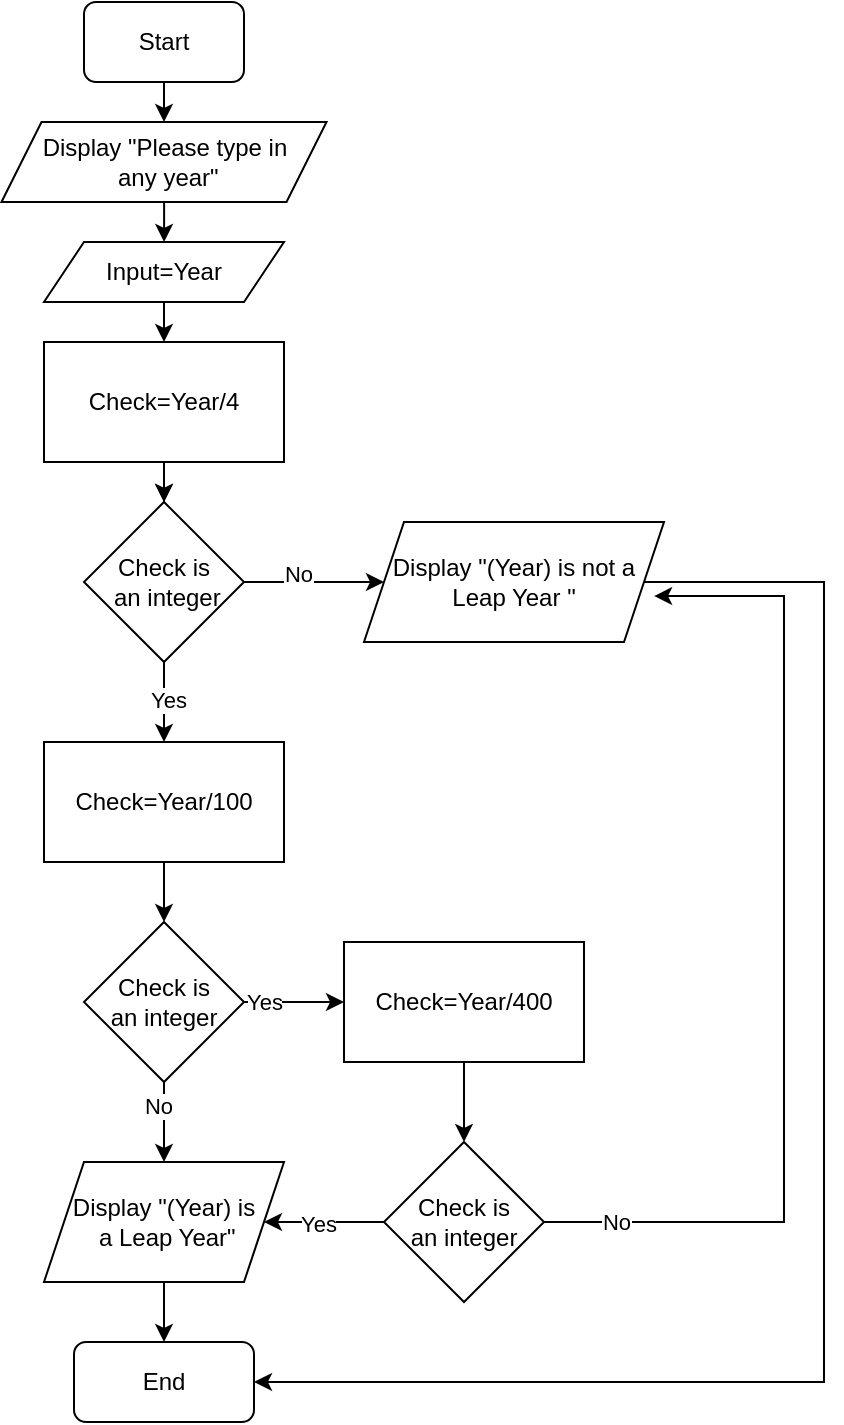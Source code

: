 <mxfile>
    <diagram name="Page-1" id="l7doFSjluoBITXq5NCZk">
        <mxGraphModel dx="1136" dy="607" grid="1" gridSize="10" guides="1" tooltips="1" connect="1" arrows="1" fold="1" page="1" pageScale="1" pageWidth="850" pageHeight="1100" math="0" shadow="0">
            <root>
                <mxCell id="0"/>
                <mxCell id="1" parent="0"/>
                <mxCell id="KWl9GHHW3rDw3gCbi46W-5" value="" style="edgeStyle=orthogonalEdgeStyle;rounded=0;orthogonalLoop=1;jettySize=auto;html=1;" parent="1" source="KWl9GHHW3rDw3gCbi46W-1" target="KWl9GHHW3rDw3gCbi46W-4" edge="1">
                    <mxGeometry relative="1" as="geometry"/>
                </mxCell>
                <mxCell id="KWl9GHHW3rDw3gCbi46W-1" value="Start" style="rounded=1;whiteSpace=wrap;html=1;" parent="1" vertex="1">
                    <mxGeometry x="50" y="20" width="80" height="40" as="geometry"/>
                </mxCell>
                <mxCell id="KWl9GHHW3rDw3gCbi46W-9" value="" style="edgeStyle=orthogonalEdgeStyle;rounded=0;orthogonalLoop=1;jettySize=auto;html=1;entryX=0.5;entryY=0;entryDx=0;entryDy=0;" parent="1" source="KWl9GHHW3rDw3gCbi46W-4" target="2" edge="1">
                    <mxGeometry relative="1" as="geometry"/>
                </mxCell>
                <mxCell id="KWl9GHHW3rDw3gCbi46W-4" value="&lt;div&gt;Display &quot;Please type in&lt;/div&gt;&lt;div&gt;&amp;nbsp;any year&quot;&lt;/div&gt;" style="shape=parallelogram;perimeter=parallelogramPerimeter;whiteSpace=wrap;html=1;fixedSize=1;" parent="1" vertex="1">
                    <mxGeometry x="8.75" y="80" width="162.5" height="40" as="geometry"/>
                </mxCell>
                <mxCell id="KWl9GHHW3rDw3gCbi46W-11" value="" style="edgeStyle=orthogonalEdgeStyle;rounded=0;orthogonalLoop=1;jettySize=auto;html=1;" parent="1" source="KWl9GHHW3rDw3gCbi46W-8" target="KWl9GHHW3rDw3gCbi46W-10" edge="1">
                    <mxGeometry relative="1" as="geometry"/>
                </mxCell>
                <mxCell id="5" value="" style="edgeStyle=none;html=1;" edge="1" parent="1" source="KWl9GHHW3rDw3gCbi46W-8" target="KWl9GHHW3rDw3gCbi46W-10">
                    <mxGeometry relative="1" as="geometry"/>
                </mxCell>
                <mxCell id="KWl9GHHW3rDw3gCbi46W-8" value="Check=Year/4" style="whiteSpace=wrap;html=1;" parent="1" vertex="1">
                    <mxGeometry x="30" y="190" width="120" height="60" as="geometry"/>
                </mxCell>
                <mxCell id="KWl9GHHW3rDw3gCbi46W-13" value="" style="edgeStyle=orthogonalEdgeStyle;rounded=0;orthogonalLoop=1;jettySize=auto;html=1;" parent="1" source="KWl9GHHW3rDw3gCbi46W-10" target="KWl9GHHW3rDw3gCbi46W-12" edge="1">
                    <mxGeometry relative="1" as="geometry"/>
                </mxCell>
                <mxCell id="KWl9GHHW3rDw3gCbi46W-14" value="No" style="edgeLabel;html=1;align=center;verticalAlign=middle;resizable=0;points=[];" parent="KWl9GHHW3rDw3gCbi46W-13" vertex="1" connectable="0">
                    <mxGeometry x="-0.25" y="4" relative="1" as="geometry">
                        <mxPoint as="offset"/>
                    </mxGeometry>
                </mxCell>
                <mxCell id="KWl9GHHW3rDw3gCbi46W-16" value="" style="edgeStyle=orthogonalEdgeStyle;rounded=0;orthogonalLoop=1;jettySize=auto;html=1;entryX=0.5;entryY=0;entryDx=0;entryDy=0;" parent="1" source="KWl9GHHW3rDw3gCbi46W-10" target="KWl9GHHW3rDw3gCbi46W-18" edge="1">
                    <mxGeometry relative="1" as="geometry">
                        <mxPoint x="90" y="390" as="targetPoint"/>
                    </mxGeometry>
                </mxCell>
                <mxCell id="KWl9GHHW3rDw3gCbi46W-17" value="Yes" style="edgeLabel;html=1;align=center;verticalAlign=middle;resizable=0;points=[];" parent="KWl9GHHW3rDw3gCbi46W-16" vertex="1" connectable="0">
                    <mxGeometry x="-0.05" y="2" relative="1" as="geometry">
                        <mxPoint as="offset"/>
                    </mxGeometry>
                </mxCell>
                <mxCell id="KWl9GHHW3rDw3gCbi46W-10" value="&lt;div&gt;Check is&lt;/div&gt;&lt;div&gt;&amp;nbsp;an integer&lt;/div&gt;" style="rhombus;whiteSpace=wrap;html=1;" parent="1" vertex="1">
                    <mxGeometry x="50" y="270" width="80" height="80" as="geometry"/>
                </mxCell>
                <mxCell id="KWl9GHHW3rDw3gCbi46W-37" value="" style="edgeStyle=orthogonalEdgeStyle;rounded=0;orthogonalLoop=1;jettySize=auto;html=1;entryX=1;entryY=0.5;entryDx=0;entryDy=0;" parent="1" source="KWl9GHHW3rDw3gCbi46W-12" target="KWl9GHHW3rDw3gCbi46W-23" edge="1">
                    <mxGeometry relative="1" as="geometry">
                        <mxPoint x="495" y="310" as="targetPoint"/>
                        <Array as="points">
                            <mxPoint x="420" y="310"/>
                            <mxPoint x="420" y="710"/>
                        </Array>
                    </mxGeometry>
                </mxCell>
                <mxCell id="KWl9GHHW3rDw3gCbi46W-12" value="Display &quot;(Year) is not a Leap Year &quot;" style="shape=parallelogram;perimeter=parallelogramPerimeter;whiteSpace=wrap;html=1;fixedSize=1;" parent="1" vertex="1">
                    <mxGeometry x="190" y="280" width="150" height="60" as="geometry"/>
                </mxCell>
                <mxCell id="KWl9GHHW3rDw3gCbi46W-20" value="" style="edgeStyle=orthogonalEdgeStyle;rounded=0;orthogonalLoop=1;jettySize=auto;html=1;" parent="1" source="KWl9GHHW3rDw3gCbi46W-18" target="KWl9GHHW3rDw3gCbi46W-19" edge="1">
                    <mxGeometry relative="1" as="geometry"/>
                </mxCell>
                <mxCell id="KWl9GHHW3rDw3gCbi46W-18" value="Check=Year/100" style="whiteSpace=wrap;html=1;" parent="1" vertex="1">
                    <mxGeometry x="30" y="390" width="120" height="60" as="geometry"/>
                </mxCell>
                <mxCell id="KWl9GHHW3rDw3gCbi46W-22" value="" style="edgeStyle=orthogonalEdgeStyle;rounded=0;orthogonalLoop=1;jettySize=auto;html=1;" parent="1" source="KWl9GHHW3rDw3gCbi46W-19" target="KWl9GHHW3rDw3gCbi46W-21" edge="1">
                    <mxGeometry relative="1" as="geometry"/>
                </mxCell>
                <mxCell id="KWl9GHHW3rDw3gCbi46W-35" value="No" style="edgeLabel;html=1;align=center;verticalAlign=middle;resizable=0;points=[];" parent="KWl9GHHW3rDw3gCbi46W-22" vertex="1" connectable="0">
                    <mxGeometry x="-0.4" y="-3" relative="1" as="geometry">
                        <mxPoint as="offset"/>
                    </mxGeometry>
                </mxCell>
                <mxCell id="KWl9GHHW3rDw3gCbi46W-26" value="" style="edgeStyle=orthogonalEdgeStyle;rounded=0;orthogonalLoop=1;jettySize=auto;html=1;entryX=0;entryY=0.5;entryDx=0;entryDy=0;" parent="1" source="KWl9GHHW3rDw3gCbi46W-19" target="KWl9GHHW3rDw3gCbi46W-27" edge="1">
                    <mxGeometry relative="1" as="geometry">
                        <mxPoint x="172.5" y="520" as="targetPoint"/>
                    </mxGeometry>
                </mxCell>
                <mxCell id="KWl9GHHW3rDw3gCbi46W-34" value="Yes" style="edgeLabel;html=1;align=center;verticalAlign=middle;resizable=0;points=[];" parent="KWl9GHHW3rDw3gCbi46W-26" vertex="1" connectable="0">
                    <mxGeometry x="0.24" y="2" relative="1" as="geometry">
                        <mxPoint x="-21" y="2" as="offset"/>
                    </mxGeometry>
                </mxCell>
                <mxCell id="KWl9GHHW3rDw3gCbi46W-19" value="&lt;div&gt;Check is&lt;/div&gt;&lt;div&gt;an integer&lt;br&gt;&lt;/div&gt;" style="rhombus;whiteSpace=wrap;html=1;" parent="1" vertex="1">
                    <mxGeometry x="50" y="480" width="80" height="80" as="geometry"/>
                </mxCell>
                <mxCell id="KWl9GHHW3rDw3gCbi46W-24" value="" style="edgeStyle=orthogonalEdgeStyle;rounded=0;orthogonalLoop=1;jettySize=auto;html=1;" parent="1" source="KWl9GHHW3rDw3gCbi46W-21" target="KWl9GHHW3rDw3gCbi46W-23" edge="1">
                    <mxGeometry relative="1" as="geometry"/>
                </mxCell>
                <mxCell id="KWl9GHHW3rDw3gCbi46W-21" value="&lt;div&gt;Display &quot;(Year) is&lt;/div&gt;&lt;div&gt;&amp;nbsp;a Leap Year&quot;&lt;/div&gt;" style="shape=parallelogram;perimeter=parallelogramPerimeter;whiteSpace=wrap;html=1;fixedSize=1;" parent="1" vertex="1">
                    <mxGeometry x="30" y="600" width="120" height="60" as="geometry"/>
                </mxCell>
                <mxCell id="KWl9GHHW3rDw3gCbi46W-23" value="End" style="rounded=1;whiteSpace=wrap;html=1;" parent="1" vertex="1">
                    <mxGeometry x="45" y="690" width="90" height="40" as="geometry"/>
                </mxCell>
                <mxCell id="KWl9GHHW3rDw3gCbi46W-29" value="" style="edgeStyle=orthogonalEdgeStyle;rounded=0;orthogonalLoop=1;jettySize=auto;html=1;" parent="1" source="KWl9GHHW3rDw3gCbi46W-27" target="KWl9GHHW3rDw3gCbi46W-28" edge="1">
                    <mxGeometry relative="1" as="geometry"/>
                </mxCell>
                <mxCell id="KWl9GHHW3rDw3gCbi46W-27" value="Check=Year/400" style="whiteSpace=wrap;html=1;" parent="1" vertex="1">
                    <mxGeometry x="180" y="490" width="120" height="60" as="geometry"/>
                </mxCell>
                <mxCell id="KWl9GHHW3rDw3gCbi46W-30" value="" style="edgeStyle=orthogonalEdgeStyle;rounded=0;orthogonalLoop=1;jettySize=auto;html=1;" parent="1" source="KWl9GHHW3rDw3gCbi46W-28" target="KWl9GHHW3rDw3gCbi46W-21" edge="1">
                    <mxGeometry relative="1" as="geometry"/>
                </mxCell>
                <mxCell id="KWl9GHHW3rDw3gCbi46W-31" value="Yes" style="edgeLabel;html=1;align=center;verticalAlign=middle;resizable=0;points=[];" parent="KWl9GHHW3rDw3gCbi46W-30" vertex="1" connectable="0">
                    <mxGeometry x="0.1" y="1" relative="1" as="geometry">
                        <mxPoint as="offset"/>
                    </mxGeometry>
                </mxCell>
                <mxCell id="KWl9GHHW3rDw3gCbi46W-33" value="" style="edgeStyle=orthogonalEdgeStyle;rounded=0;orthogonalLoop=1;jettySize=auto;html=1;entryX=0.967;entryY=0.617;entryDx=0;entryDy=0;entryPerimeter=0;" parent="1" source="KWl9GHHW3rDw3gCbi46W-28" target="KWl9GHHW3rDw3gCbi46W-12" edge="1">
                    <mxGeometry relative="1" as="geometry">
                        <mxPoint x="340" y="630" as="targetPoint"/>
                        <Array as="points">
                            <mxPoint x="400" y="630"/>
                            <mxPoint x="400" y="317"/>
                        </Array>
                    </mxGeometry>
                </mxCell>
                <mxCell id="KWl9GHHW3rDw3gCbi46W-38" value="No" style="edgeLabel;html=1;align=center;verticalAlign=middle;resizable=0;points=[];" parent="KWl9GHHW3rDw3gCbi46W-33" vertex="1" connectable="0">
                    <mxGeometry x="-0.855" relative="1" as="geometry">
                        <mxPoint as="offset"/>
                    </mxGeometry>
                </mxCell>
                <mxCell id="KWl9GHHW3rDw3gCbi46W-28" value="&lt;div&gt;Check is&lt;/div&gt;&lt;div&gt;an integer&lt;br&gt;&lt;/div&gt;" style="rhombus;whiteSpace=wrap;html=1;" parent="1" vertex="1">
                    <mxGeometry x="200" y="590" width="80" height="80" as="geometry"/>
                </mxCell>
                <mxCell id="3" value="" style="edgeStyle=none;html=1;" edge="1" parent="1" source="2">
                    <mxGeometry relative="1" as="geometry">
                        <mxPoint x="90" y="190" as="targetPoint"/>
                    </mxGeometry>
                </mxCell>
                <mxCell id="2" value="Input=Year" style="shape=parallelogram;perimeter=parallelogramPerimeter;whiteSpace=wrap;html=1;fixedSize=1;" vertex="1" parent="1">
                    <mxGeometry x="30" y="140" width="120" height="30" as="geometry"/>
                </mxCell>
            </root>
        </mxGraphModel>
    </diagram>
</mxfile>